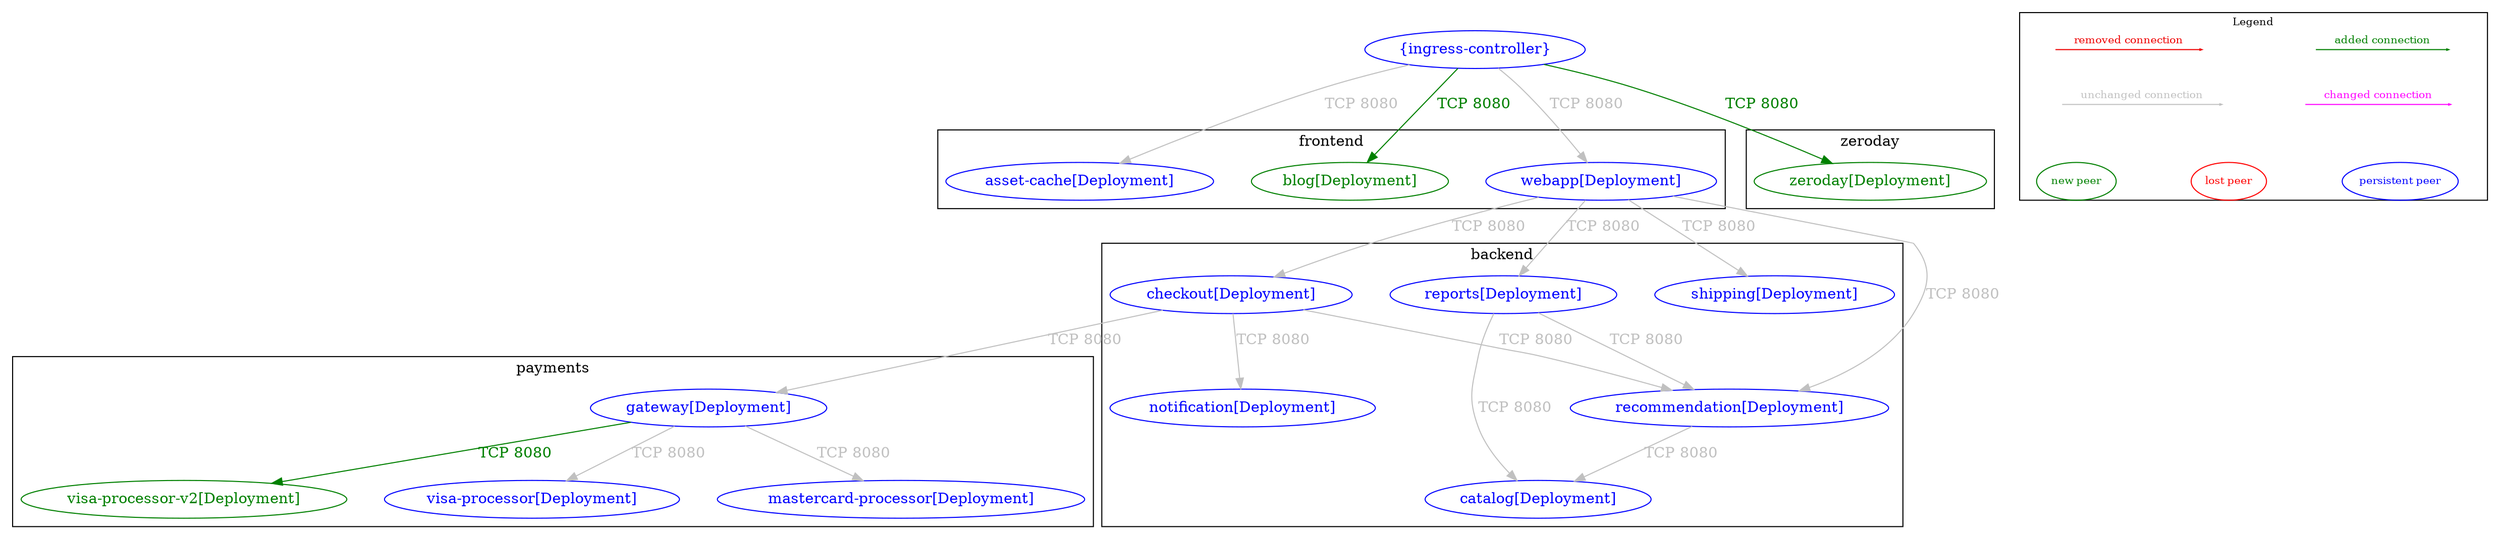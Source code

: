 digraph {
	subgraph cluster_backend {
		"catalog[Deployment]" [label="catalog[Deployment]" color="blue" fontcolor="blue"]
		"checkout[Deployment]" [label="checkout[Deployment]" color="blue" fontcolor="blue"]
		"notification[Deployment]" [label="notification[Deployment]" color="blue" fontcolor="blue"]
		"recommendation[Deployment]" [label="recommendation[Deployment]" color="blue" fontcolor="blue"]
		"reports[Deployment]" [label="reports[Deployment]" color="blue" fontcolor="blue"]
		"shipping[Deployment]" [label="shipping[Deployment]" color="blue" fontcolor="blue"]
		label="backend"
	}
	subgraph cluster_frontend {
		"asset-cache[Deployment]" [label="asset-cache[Deployment]" color="blue" fontcolor="blue"]
		"blog[Deployment]" [label="blog[Deployment]" color="#008000" fontcolor="#008000"]
		"webapp[Deployment]" [label="webapp[Deployment]" color="blue" fontcolor="blue"]
		label="frontend"
	}
	subgraph cluster_payments {
		"gateway[Deployment]" [label="gateway[Deployment]" color="blue" fontcolor="blue"]
		"mastercard-processor[Deployment]" [label="mastercard-processor[Deployment]" color="blue" fontcolor="blue"]
		"visa-processor-v2[Deployment]" [label="visa-processor-v2[Deployment]" color="#008000" fontcolor="#008000"]
		"visa-processor[Deployment]" [label="visa-processor[Deployment]" color="blue" fontcolor="blue"]
		label="payments"
	}
	subgraph cluster_zeroday {
		"zeroday[Deployment]" [label="zeroday[Deployment]" color="#008000" fontcolor="#008000"]
		label="zeroday"
	}
	"{ingress-controller}" [label="{ingress-controller}" color="blue" fontcolor="blue"]
	"checkout[Deployment]" -> "gateway[Deployment]" [label="TCP 8080" color="grey" fontcolor="grey"]
	"checkout[Deployment]" -> "notification[Deployment]" [label="TCP 8080" color="grey" fontcolor="grey"]
	"checkout[Deployment]" -> "recommendation[Deployment]" [label="TCP 8080" color="grey" fontcolor="grey"]
	"gateway[Deployment]" -> "mastercard-processor[Deployment]" [label="TCP 8080" color="grey" fontcolor="grey"]
	"gateway[Deployment]" -> "visa-processor-v2[Deployment]" [label="TCP 8080" color="#008000" fontcolor="#008000"]
	"gateway[Deployment]" -> "visa-processor[Deployment]" [label="TCP 8080" color="grey" fontcolor="grey"]
	"recommendation[Deployment]" -> "catalog[Deployment]" [label="TCP 8080" color="grey" fontcolor="grey"]
	"reports[Deployment]" -> "catalog[Deployment]" [label="TCP 8080" color="grey" fontcolor="grey"]
	"reports[Deployment]" -> "recommendation[Deployment]" [label="TCP 8080" color="grey" fontcolor="grey"]
	"webapp[Deployment]" -> "checkout[Deployment]" [label="TCP 8080" color="grey" fontcolor="grey"]
	"webapp[Deployment]" -> "recommendation[Deployment]" [label="TCP 8080" color="grey" fontcolor="grey"]
	"webapp[Deployment]" -> "reports[Deployment]" [label="TCP 8080" color="grey" fontcolor="grey"]
	"webapp[Deployment]" -> "shipping[Deployment]" [label="TCP 8080" color="grey" fontcolor="grey"]
	"{ingress-controller}" -> "asset-cache[Deployment]" [label="TCP 8080" color="grey" fontcolor="grey"]
	"{ingress-controller}" -> "blog[Deployment]" [label="TCP 8080" color="#008000" fontcolor="#008000"]
	"{ingress-controller}" -> "webapp[Deployment]" [label="TCP 8080" color="grey" fontcolor="grey"]
	"{ingress-controller}" -> "zeroday[Deployment]" [label="TCP 8080" color="#008000" fontcolor="#008000"]
	nodesep=0.5
	subgraph cluster_legend {
		label="Legend"
		fontsize = 10
		margin=0
		a [style=invis height=0 width=0]
		b [style=invis height=0 width=0]
		c [style=invis height=0 width=0]
		d [style=invis height=0 width=0]
		e [style=invis height=0 width=0]
		f [style=invis height=0 width=0]
		g [style=invis height=0 width=0]
		h [style=invis height=0 width=0]
		{rank=source a b c d}
		{rank=same e f g h}
		a -> b [label="added connection", color="#008000" fontcolor="#008000" fontsize = 10 arrowsize=0.2]
		c -> d [label="removed connection", color="red2" fontcolor="red2" fontsize = 10 arrowsize=0.2]
		e -> f [label="changed connection", color="magenta" fontcolor="magenta" fontsize = 10 arrowsize=0.2]
		g -> h [label="unchanged connection", color="grey" fontcolor="grey" fontsize = 10 arrowsize=0.2]
		np [label="new peer" color="#008000" fontcolor="#008000" fontsize = 10]
		lp [label="lost peer" color="red" fontcolor="red" fontsize = 10]
		pp [label="persistent peer" color="blue" fontcolor="blue" fontsize = 10]
		{rank=sink np lp pp}
		np->lp [style=invis]
		lp->pp [style=invis]
	}
}